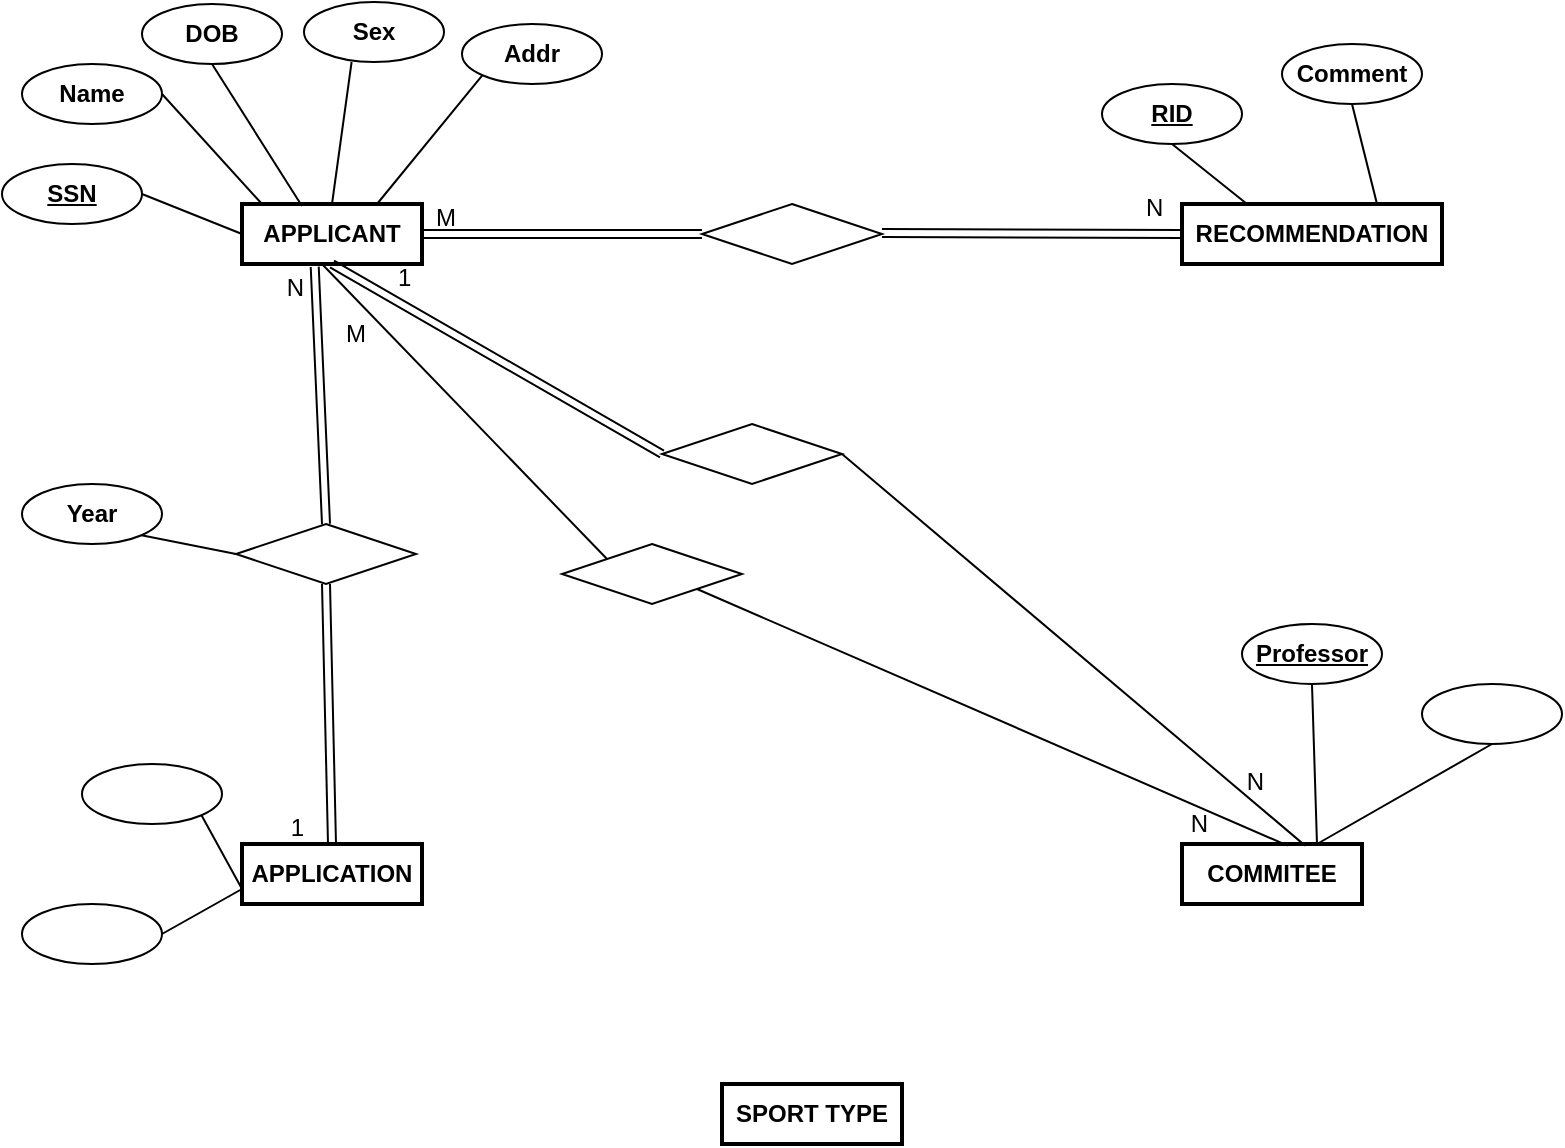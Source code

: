 <mxfile version="14.4.6" type="github">
  <diagram id="s7mNzpRR08TqiCwHX-21" name="Page-1">
    <mxGraphModel dx="1550" dy="799" grid="1" gridSize="10" guides="1" tooltips="1" connect="1" arrows="1" fold="1" page="1" pageScale="1" pageWidth="827" pageHeight="1169" math="0" shadow="0">
      <root>
        <mxCell id="0" />
        <mxCell id="1" parent="0" />
        <mxCell id="aoJQfGq2Lagi-UKjZ14I-1" value="APPLICANT" style="whiteSpace=wrap;html=1;align=center;fontStyle=1;strokeWidth=2;" vertex="1" parent="1">
          <mxGeometry x="120" y="130" width="90" height="30" as="geometry" />
        </mxCell>
        <mxCell id="aoJQfGq2Lagi-UKjZ14I-2" value="APPLICATION" style="whiteSpace=wrap;html=1;align=center;fontStyle=1;strokeWidth=2;" vertex="1" parent="1">
          <mxGeometry x="120" y="450" width="90" height="30" as="geometry" />
        </mxCell>
        <mxCell id="aoJQfGq2Lagi-UKjZ14I-3" value="COMMITEE" style="whiteSpace=wrap;html=1;align=center;fontStyle=1;strokeWidth=2;" vertex="1" parent="1">
          <mxGeometry x="590" y="450" width="90" height="30" as="geometry" />
        </mxCell>
        <mxCell id="aoJQfGq2Lagi-UKjZ14I-4" value="RECOMMENDATION" style="whiteSpace=wrap;html=1;align=center;fontStyle=1;strokeWidth=2;" vertex="1" parent="1">
          <mxGeometry x="590" y="130" width="130" height="30" as="geometry" />
        </mxCell>
        <mxCell id="aoJQfGq2Lagi-UKjZ14I-5" value="Name" style="ellipse;whiteSpace=wrap;html=1;align=center;fontStyle=1" vertex="1" parent="1">
          <mxGeometry x="10" y="60" width="70" height="30" as="geometry" />
        </mxCell>
        <mxCell id="aoJQfGq2Lagi-UKjZ14I-6" value="DOB" style="ellipse;whiteSpace=wrap;html=1;align=center;fontStyle=1" vertex="1" parent="1">
          <mxGeometry x="70" y="30" width="70" height="30" as="geometry" />
        </mxCell>
        <mxCell id="aoJQfGq2Lagi-UKjZ14I-7" value="Sex" style="ellipse;whiteSpace=wrap;html=1;align=center;fontStyle=1" vertex="1" parent="1">
          <mxGeometry x="151" y="29" width="70" height="30" as="geometry" />
        </mxCell>
        <mxCell id="aoJQfGq2Lagi-UKjZ14I-8" value="&lt;u&gt;SSN&lt;/u&gt;" style="ellipse;whiteSpace=wrap;html=1;align=center;fontStyle=1" vertex="1" parent="1">
          <mxGeometry y="110" width="70" height="30" as="geometry" />
        </mxCell>
        <mxCell id="aoJQfGq2Lagi-UKjZ14I-9" value="RID" style="ellipse;whiteSpace=wrap;html=1;align=center;fontStyle=5" vertex="1" parent="1">
          <mxGeometry x="550" y="70" width="70" height="30" as="geometry" />
        </mxCell>
        <mxCell id="aoJQfGq2Lagi-UKjZ14I-10" value="Comment" style="ellipse;whiteSpace=wrap;html=1;align=center;fontStyle=1" vertex="1" parent="1">
          <mxGeometry x="640" y="50" width="70" height="30" as="geometry" />
        </mxCell>
        <mxCell id="aoJQfGq2Lagi-UKjZ14I-12" value="Professor" style="ellipse;whiteSpace=wrap;html=1;align=center;fontStyle=5" vertex="1" parent="1">
          <mxGeometry x="620" y="340" width="70" height="30" as="geometry" />
        </mxCell>
        <mxCell id="aoJQfGq2Lagi-UKjZ14I-13" value="" style="ellipse;whiteSpace=wrap;html=1;align=center;fontStyle=5" vertex="1" parent="1">
          <mxGeometry x="710" y="370" width="70" height="30" as="geometry" />
        </mxCell>
        <mxCell id="aoJQfGq2Lagi-UKjZ14I-14" value="" style="ellipse;whiteSpace=wrap;html=1;align=center;fontStyle=5" vertex="1" parent="1">
          <mxGeometry x="40" y="410" width="70" height="30" as="geometry" />
        </mxCell>
        <mxCell id="aoJQfGq2Lagi-UKjZ14I-15" value="" style="ellipse;whiteSpace=wrap;html=1;align=center;fontStyle=5" vertex="1" parent="1">
          <mxGeometry x="10" y="480" width="70" height="30" as="geometry" />
        </mxCell>
        <mxCell id="aoJQfGq2Lagi-UKjZ14I-16" value="" style="shape=rhombus;perimeter=rhombusPerimeter;whiteSpace=wrap;html=1;align=center;" vertex="1" parent="1">
          <mxGeometry x="350" y="130" width="90" height="30" as="geometry" />
        </mxCell>
        <mxCell id="aoJQfGq2Lagi-UKjZ14I-17" value="" style="shape=rhombus;perimeter=rhombusPerimeter;whiteSpace=wrap;html=1;align=center;" vertex="1" parent="1">
          <mxGeometry x="330" y="240" width="90" height="30" as="geometry" />
        </mxCell>
        <mxCell id="aoJQfGq2Lagi-UKjZ14I-18" value="" style="endArrow=none;html=1;rounded=0;exitX=0;exitY=0.5;exitDx=0;exitDy=0;entryX=1;entryY=0.5;entryDx=0;entryDy=0;" edge="1" parent="1" source="aoJQfGq2Lagi-UKjZ14I-1" target="aoJQfGq2Lagi-UKjZ14I-8">
          <mxGeometry relative="1" as="geometry">
            <mxPoint x="330" y="280" as="sourcePoint" />
            <mxPoint x="490" y="280" as="targetPoint" />
          </mxGeometry>
        </mxCell>
        <mxCell id="aoJQfGq2Lagi-UKjZ14I-19" value="" style="endArrow=none;html=1;rounded=0;entryX=1;entryY=0.5;entryDx=0;entryDy=0;" edge="1" parent="1" target="aoJQfGq2Lagi-UKjZ14I-5">
          <mxGeometry relative="1" as="geometry">
            <mxPoint x="130" y="130" as="sourcePoint" />
            <mxPoint x="80" y="135" as="targetPoint" />
          </mxGeometry>
        </mxCell>
        <mxCell id="aoJQfGq2Lagi-UKjZ14I-20" value="" style="endArrow=none;html=1;rounded=0;entryX=0.5;entryY=1;entryDx=0;entryDy=0;exitX=0.333;exitY=0.033;exitDx=0;exitDy=0;exitPerimeter=0;" edge="1" parent="1" source="aoJQfGq2Lagi-UKjZ14I-1" target="aoJQfGq2Lagi-UKjZ14I-6">
          <mxGeometry relative="1" as="geometry">
            <mxPoint x="151" y="131" as="sourcePoint" />
            <mxPoint x="90" y="85" as="targetPoint" />
          </mxGeometry>
        </mxCell>
        <mxCell id="aoJQfGq2Lagi-UKjZ14I-21" value="" style="endArrow=none;html=1;rounded=0;exitX=0.5;exitY=0;exitDx=0;exitDy=0;entryX=0.34;entryY=1;entryDx=0;entryDy=0;entryPerimeter=0;" edge="1" parent="1" source="aoJQfGq2Lagi-UKjZ14I-1" target="aoJQfGq2Lagi-UKjZ14I-7">
          <mxGeometry relative="1" as="geometry">
            <mxPoint x="152.5" y="140" as="sourcePoint" />
            <mxPoint x="115" y="70" as="targetPoint" />
          </mxGeometry>
        </mxCell>
        <mxCell id="aoJQfGq2Lagi-UKjZ14I-22" value="" style="endArrow=none;html=1;rounded=0;exitX=0.75;exitY=0;exitDx=0;exitDy=0;entryX=0;entryY=1;entryDx=0;entryDy=0;" edge="1" parent="1" source="aoJQfGq2Lagi-UKjZ14I-1" target="aoJQfGq2Lagi-UKjZ14I-58">
          <mxGeometry relative="1" as="geometry">
            <mxPoint x="175" y="140" as="sourcePoint" />
            <mxPoint x="240.251" y="65.607" as="targetPoint" />
          </mxGeometry>
        </mxCell>
        <mxCell id="aoJQfGq2Lagi-UKjZ14I-23" value="" style="endArrow=none;html=1;rounded=0;exitX=0.5;exitY=1;exitDx=0;exitDy=0;entryX=0.25;entryY=0;entryDx=0;entryDy=0;" edge="1" parent="1" source="aoJQfGq2Lagi-UKjZ14I-9" target="aoJQfGq2Lagi-UKjZ14I-4">
          <mxGeometry relative="1" as="geometry">
            <mxPoint x="197.5" y="140" as="sourcePoint" />
            <mxPoint x="250.251" y="75.607" as="targetPoint" />
          </mxGeometry>
        </mxCell>
        <mxCell id="aoJQfGq2Lagi-UKjZ14I-24" value="" style="endArrow=none;html=1;rounded=0;exitX=0.5;exitY=1;exitDx=0;exitDy=0;entryX=0.75;entryY=0;entryDx=0;entryDy=0;" edge="1" parent="1" source="aoJQfGq2Lagi-UKjZ14I-10" target="aoJQfGq2Lagi-UKjZ14I-4">
          <mxGeometry relative="1" as="geometry">
            <mxPoint x="595" y="110" as="sourcePoint" />
            <mxPoint x="622.5" y="140" as="targetPoint" />
          </mxGeometry>
        </mxCell>
        <mxCell id="aoJQfGq2Lagi-UKjZ14I-25" value="" style="shape=link;html=1;rounded=0;exitX=1;exitY=0.5;exitDx=0;exitDy=0;entryX=0;entryY=0.5;entryDx=0;entryDy=0;" edge="1" parent="1" source="aoJQfGq2Lagi-UKjZ14I-1" target="aoJQfGq2Lagi-UKjZ14I-16">
          <mxGeometry relative="1" as="geometry">
            <mxPoint x="330" y="280" as="sourcePoint" />
            <mxPoint x="490" y="280" as="targetPoint" />
          </mxGeometry>
        </mxCell>
        <mxCell id="aoJQfGq2Lagi-UKjZ14I-26" value="M" style="resizable=0;html=1;align=left;verticalAlign=bottom;" connectable="0" vertex="1" parent="aoJQfGq2Lagi-UKjZ14I-25">
          <mxGeometry x="-1" relative="1" as="geometry">
            <mxPoint x="5" as="offset" />
          </mxGeometry>
        </mxCell>
        <mxCell id="aoJQfGq2Lagi-UKjZ14I-27" value="" style="shape=link;html=1;rounded=0;exitX=0.5;exitY=1;exitDx=0;exitDy=0;entryX=0;entryY=0.5;entryDx=0;entryDy=0;" edge="1" parent="1" source="aoJQfGq2Lagi-UKjZ14I-1" target="aoJQfGq2Lagi-UKjZ14I-17">
          <mxGeometry relative="1" as="geometry">
            <mxPoint x="180" y="175" as="sourcePoint" />
            <mxPoint x="335" y="290" as="targetPoint" />
          </mxGeometry>
        </mxCell>
        <mxCell id="aoJQfGq2Lagi-UKjZ14I-28" value="1" style="resizable=0;html=1;align=left;verticalAlign=bottom;" connectable="0" vertex="1" parent="aoJQfGq2Lagi-UKjZ14I-27">
          <mxGeometry x="-1" relative="1" as="geometry">
            <mxPoint x="31" y="15" as="offset" />
          </mxGeometry>
        </mxCell>
        <mxCell id="aoJQfGq2Lagi-UKjZ14I-29" value="" style="endArrow=none;html=1;rounded=0;exitX=1;exitY=0.5;exitDx=0;exitDy=0;entryX=0.684;entryY=0.027;entryDx=0;entryDy=0;entryPerimeter=0;" edge="1" parent="1" source="aoJQfGq2Lagi-UKjZ14I-17" target="aoJQfGq2Lagi-UKjZ14I-3">
          <mxGeometry relative="1" as="geometry">
            <mxPoint x="450" y="155" as="sourcePoint" />
            <mxPoint x="640" y="450" as="targetPoint" />
          </mxGeometry>
        </mxCell>
        <mxCell id="aoJQfGq2Lagi-UKjZ14I-30" value="N" style="resizable=0;html=1;align=right;verticalAlign=bottom;" connectable="0" vertex="1" parent="aoJQfGq2Lagi-UKjZ14I-29">
          <mxGeometry x="1" relative="1" as="geometry">
            <mxPoint x="-20.19" y="-23.16" as="offset" />
          </mxGeometry>
        </mxCell>
        <mxCell id="aoJQfGq2Lagi-UKjZ14I-33" value="" style="endArrow=none;html=1;rounded=0;exitX=0.5;exitY=1;exitDx=0;exitDy=0;entryX=0.75;entryY=0;entryDx=0;entryDy=0;" edge="1" parent="1" source="aoJQfGq2Lagi-UKjZ14I-12" target="aoJQfGq2Lagi-UKjZ14I-3">
          <mxGeometry relative="1" as="geometry">
            <mxPoint x="330" y="280" as="sourcePoint" />
            <mxPoint x="610" y="450" as="targetPoint" />
          </mxGeometry>
        </mxCell>
        <mxCell id="aoJQfGq2Lagi-UKjZ14I-34" value="" style="endArrow=none;html=1;rounded=0;exitX=0.5;exitY=1;exitDx=0;exitDy=0;entryX=0.75;entryY=0;entryDx=0;entryDy=0;" edge="1" parent="1" source="aoJQfGq2Lagi-UKjZ14I-13" target="aoJQfGq2Lagi-UKjZ14I-3">
          <mxGeometry relative="1" as="geometry">
            <mxPoint x="600" y="420" as="sourcePoint" />
            <mxPoint x="650" y="450" as="targetPoint" />
          </mxGeometry>
        </mxCell>
        <mxCell id="aoJQfGq2Lagi-UKjZ14I-35" value="" style="endArrow=none;html=1;rounded=0;exitX=1;exitY=1;exitDx=0;exitDy=0;entryX=0;entryY=0.75;entryDx=0;entryDy=0;" edge="1" parent="1" source="aoJQfGq2Lagi-UKjZ14I-14" target="aoJQfGq2Lagi-UKjZ14I-2">
          <mxGeometry relative="1" as="geometry">
            <mxPoint x="330" y="280" as="sourcePoint" />
            <mxPoint x="490" y="280" as="targetPoint" />
          </mxGeometry>
        </mxCell>
        <mxCell id="aoJQfGq2Lagi-UKjZ14I-36" value="" style="endArrow=none;html=1;rounded=0;exitX=1;exitY=0.5;exitDx=0;exitDy=0;entryX=0;entryY=0.75;entryDx=0;entryDy=0;" edge="1" parent="1" source="aoJQfGq2Lagi-UKjZ14I-15" target="aoJQfGq2Lagi-UKjZ14I-2">
          <mxGeometry relative="1" as="geometry">
            <mxPoint x="109.749" y="445.607" as="sourcePoint" />
            <mxPoint x="130" y="482.5" as="targetPoint" />
          </mxGeometry>
        </mxCell>
        <mxCell id="aoJQfGq2Lagi-UKjZ14I-37" value="" style="shape=rhombus;perimeter=rhombusPerimeter;whiteSpace=wrap;html=1;align=center;" vertex="1" parent="1">
          <mxGeometry x="117" y="290" width="90" height="30" as="geometry" />
        </mxCell>
        <mxCell id="aoJQfGq2Lagi-UKjZ14I-38" value="" style="shape=link;html=1;rounded=0;exitX=0.5;exitY=0;exitDx=0;exitDy=0;entryX=0.404;entryY=1.047;entryDx=0;entryDy=0;entryPerimeter=0;" edge="1" parent="1" source="aoJQfGq2Lagi-UKjZ14I-37" target="aoJQfGq2Lagi-UKjZ14I-1">
          <mxGeometry relative="1" as="geometry">
            <mxPoint x="330" y="280" as="sourcePoint" />
            <mxPoint x="490" y="280" as="targetPoint" />
          </mxGeometry>
        </mxCell>
        <mxCell id="aoJQfGq2Lagi-UKjZ14I-39" value="N" style="resizable=0;html=1;align=right;verticalAlign=bottom;" connectable="0" vertex="1" parent="aoJQfGq2Lagi-UKjZ14I-38">
          <mxGeometry x="1" relative="1" as="geometry">
            <mxPoint x="-5.35" y="18.71" as="offset" />
          </mxGeometry>
        </mxCell>
        <mxCell id="aoJQfGq2Lagi-UKjZ14I-40" value="" style="endArrow=none;html=1;rounded=0;entryX=0.587;entryY=0.027;entryDx=0;entryDy=0;exitX=1;exitY=1;exitDx=0;exitDy=0;entryPerimeter=0;" edge="1" parent="1" source="aoJQfGq2Lagi-UKjZ14I-44" target="aoJQfGq2Lagi-UKjZ14I-3">
          <mxGeometry relative="1" as="geometry">
            <mxPoint x="330" y="330" as="sourcePoint" />
            <mxPoint x="490" y="280" as="targetPoint" />
          </mxGeometry>
        </mxCell>
        <mxCell id="aoJQfGq2Lagi-UKjZ14I-41" value="" style="resizable=0;html=1;align=left;verticalAlign=bottom;" connectable="0" vertex="1" parent="1">
          <mxGeometry x="190" y="193" as="geometry">
            <mxPoint x="446" y="247" as="offset" />
          </mxGeometry>
        </mxCell>
        <mxCell id="aoJQfGq2Lagi-UKjZ14I-44" value="" style="shape=rhombus;perimeter=rhombusPerimeter;whiteSpace=wrap;html=1;align=center;" vertex="1" parent="1">
          <mxGeometry x="280" y="300" width="90" height="30" as="geometry" />
        </mxCell>
        <mxCell id="aoJQfGq2Lagi-UKjZ14I-45" value="" style="endArrow=none;html=1;rounded=0;entryX=0;entryY=0;entryDx=0;entryDy=0;" edge="1" parent="1" target="aoJQfGq2Lagi-UKjZ14I-44">
          <mxGeometry relative="1" as="geometry">
            <mxPoint x="160" y="160" as="sourcePoint" />
            <mxPoint x="600" y="155" as="targetPoint" />
          </mxGeometry>
        </mxCell>
        <mxCell id="aoJQfGq2Lagi-UKjZ14I-46" value="M" style="resizable=0;html=1;align=right;verticalAlign=bottom;" connectable="0" vertex="1" parent="aoJQfGq2Lagi-UKjZ14I-45">
          <mxGeometry x="1" relative="1" as="geometry">
            <mxPoint x="-119.44" y="-104.43" as="offset" />
          </mxGeometry>
        </mxCell>
        <mxCell id="aoJQfGq2Lagi-UKjZ14I-52" value="" style="shape=link;html=1;rounded=0;exitX=1;exitY=0.5;exitDx=0;exitDy=0;entryX=0;entryY=0.5;entryDx=0;entryDy=0;" edge="1" parent="1" target="aoJQfGq2Lagi-UKjZ14I-4">
          <mxGeometry relative="1" as="geometry">
            <mxPoint x="440" y="144.5" as="sourcePoint" />
            <mxPoint x="580" y="144.5" as="targetPoint" />
          </mxGeometry>
        </mxCell>
        <mxCell id="aoJQfGq2Lagi-UKjZ14I-53" value="N" style="resizable=0;html=1;align=left;verticalAlign=bottom;" connectable="0" vertex="1" parent="aoJQfGq2Lagi-UKjZ14I-52">
          <mxGeometry x="-1" relative="1" as="geometry">
            <mxPoint x="130" y="-4.5" as="offset" />
          </mxGeometry>
        </mxCell>
        <mxCell id="aoJQfGq2Lagi-UKjZ14I-54" value="N" style="resizable=0;html=1;align=right;verticalAlign=bottom;" connectable="0" vertex="1" parent="1">
          <mxGeometry x="641.178" y="440.487" as="geometry">
            <mxPoint x="-38" y="8" as="offset" />
          </mxGeometry>
        </mxCell>
        <mxCell id="aoJQfGq2Lagi-UKjZ14I-55" value="" style="shape=link;html=1;rounded=0;exitX=0.5;exitY=0;exitDx=0;exitDy=0;entryX=0.5;entryY=1;entryDx=0;entryDy=0;" edge="1" parent="1" source="aoJQfGq2Lagi-UKjZ14I-2" target="aoJQfGq2Lagi-UKjZ14I-37">
          <mxGeometry relative="1" as="geometry">
            <mxPoint x="169.32" y="450" as="sourcePoint" />
            <mxPoint x="160" y="321" as="targetPoint" />
          </mxGeometry>
        </mxCell>
        <mxCell id="aoJQfGq2Lagi-UKjZ14I-56" value="1" style="resizable=0;html=1;align=right;verticalAlign=bottom;" connectable="0" vertex="1" parent="aoJQfGq2Lagi-UKjZ14I-55">
          <mxGeometry x="1" relative="1" as="geometry">
            <mxPoint x="-11" y="129.97" as="offset" />
          </mxGeometry>
        </mxCell>
        <mxCell id="aoJQfGq2Lagi-UKjZ14I-57" value="SPORT TYPE" style="whiteSpace=wrap;html=1;align=center;fontStyle=1;strokeWidth=2;" vertex="1" parent="1">
          <mxGeometry x="360" y="570" width="90" height="30" as="geometry" />
        </mxCell>
        <mxCell id="aoJQfGq2Lagi-UKjZ14I-58" value="Addr" style="ellipse;whiteSpace=wrap;html=1;align=center;fontStyle=1" vertex="1" parent="1">
          <mxGeometry x="230" y="40" width="70" height="30" as="geometry" />
        </mxCell>
        <mxCell id="aoJQfGq2Lagi-UKjZ14I-59" value="" style="endArrow=none;html=1;rounded=0;exitX=1;exitY=1;exitDx=0;exitDy=0;entryX=0;entryY=0.5;entryDx=0;entryDy=0;" edge="1" source="aoJQfGq2Lagi-UKjZ14I-60" parent="1" target="aoJQfGq2Lagi-UKjZ14I-37">
          <mxGeometry relative="1" as="geometry">
            <mxPoint x="300" y="140" as="sourcePoint" />
            <mxPoint x="90" y="332.5" as="targetPoint" />
          </mxGeometry>
        </mxCell>
        <mxCell id="aoJQfGq2Lagi-UKjZ14I-60" value="Year" style="ellipse;whiteSpace=wrap;html=1;align=center;fontStyle=1" vertex="1" parent="1">
          <mxGeometry x="10" y="270" width="70" height="30" as="geometry" />
        </mxCell>
      </root>
    </mxGraphModel>
  </diagram>
</mxfile>
